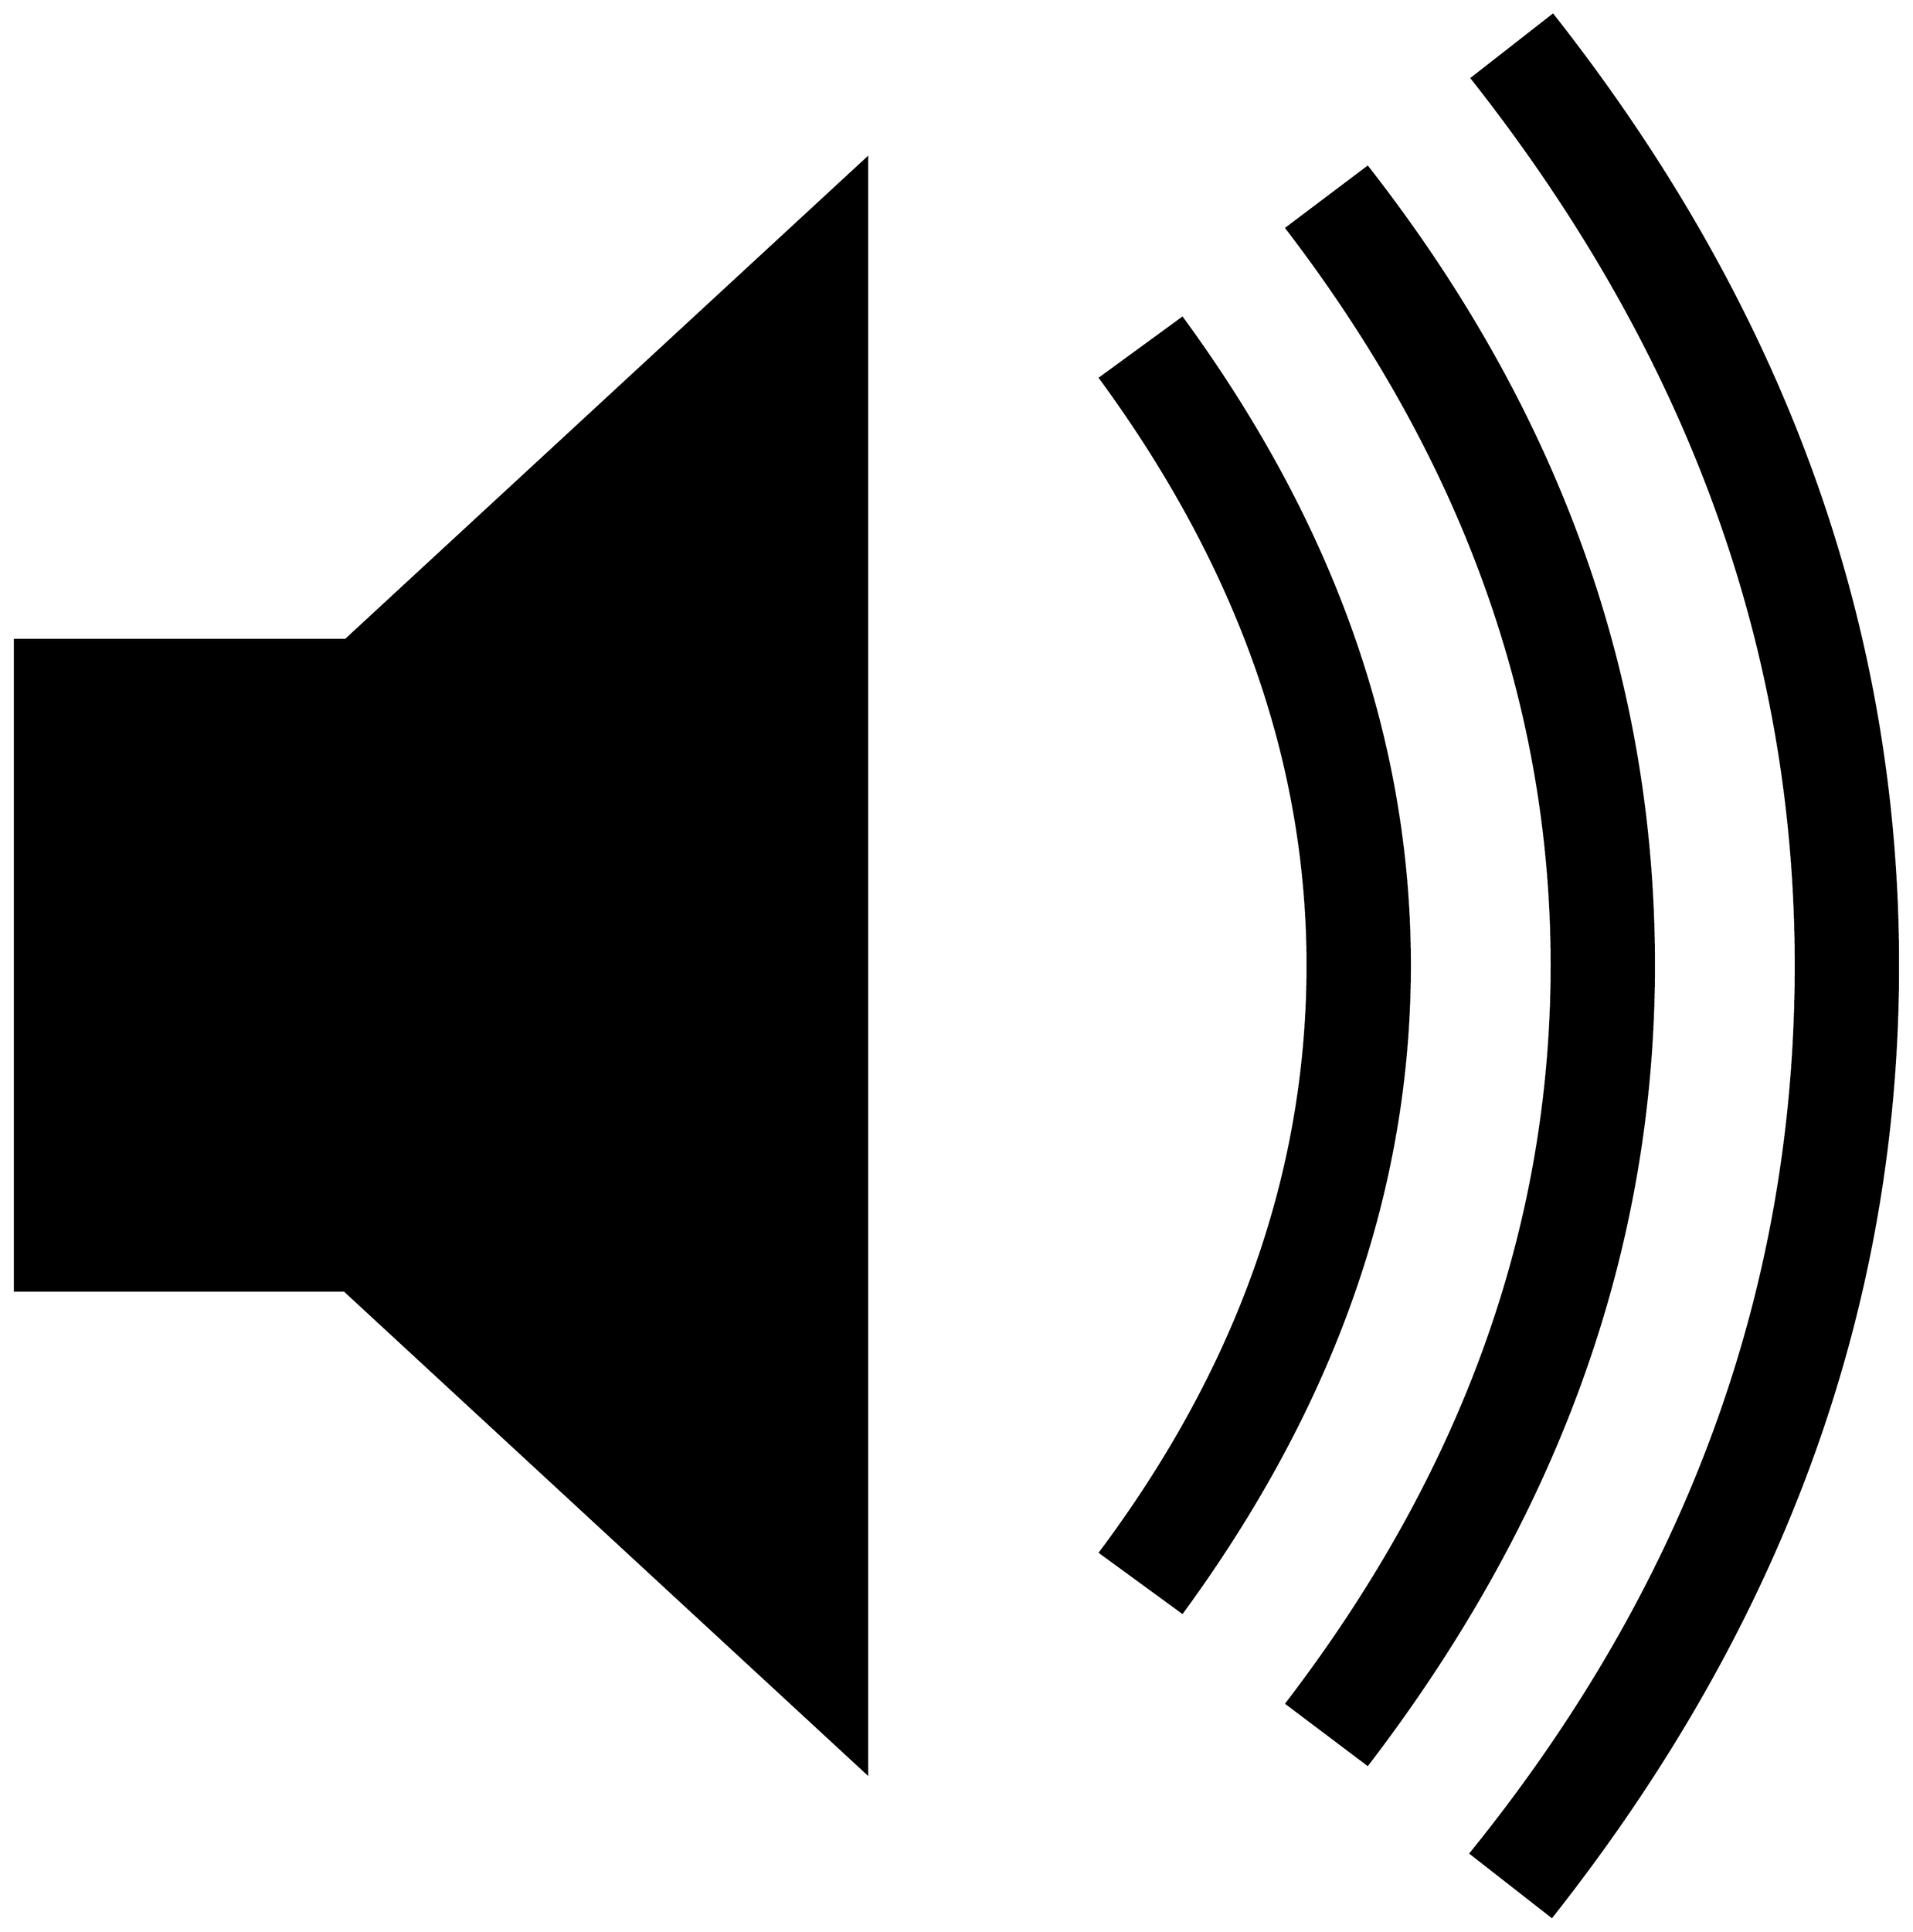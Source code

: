


\begin{tikzpicture}[y=0.80pt, x=0.80pt, yscale=-1.0, xscale=1.0, inner sep=0pt, outer sep=0pt]
\begin{scope}[shift={(100.0,1758.0)},nonzero rule]
  \path[draw=.,fill=.,line width=1.600pt] (1897.0,-635.0) ..
    controls (1897.0,-327.0) and (1793.0,-41.333) ..
    (1585.0,222.0) -- (1512.0,165.0) .. controls (1707.333,-76.333)
    and (1805.0,-343.0) .. (1805.0,-635.0) .. controls
    (1805.0,-921.0) and (1707.667,-1187.333) .. (1513.0,-1434.0) --
    (1586.0,-1491.0) .. controls (1793.333,-1227.667) and
    (1897.0,-942.333) .. (1897.0,-635.0) -- cycle(1677.0,-635.0)
    .. controls (1677.0,-379.667) and (1591.0,-139.667) ..
    (1419.0,85.0) -- (1346.0,30.0) .. controls (1505.333,-178.0)
    and (1585.0,-399.667) .. (1585.0,-635.0) .. controls
    (1585.0,-869.667) and (1505.333,-1091.0) .. (1346.0,-1299.0) --
    (1419.0,-1354.0) .. controls (1591.0,-1134.0) and
    (1677.0,-894.333) .. (1677.0,-635.0) -- cycle(1457.0,-635.0)
    .. controls (1457.0,-433.0) and (1388.667,-238.667) ..
    (1252.0,-52.0) -- (1178.0,-106.0) .. controls
    (1302.667,-272.667) and (1365.0,-449.0) .. (1365.0,-635.0) ..
    controls (1365.0,-817.667) and (1302.667,-994.0) ..
    (1178.0,-1164.0) -- (1252.0,-1218.0) .. controls
    (1388.667,-1031.333) and (1457.0,-837.0) .. (1457.0,-635.0) --
    cycle(968.0,93.0) -- (497.0,-342.0) -- (200.0,-342.0) --
    (200.0,-928.0) -- (498.0,-928.0) -- (968.0,-1362.0) --
    (968.0,93.0) -- cycle;
\end{scope}

\end{tikzpicture}

